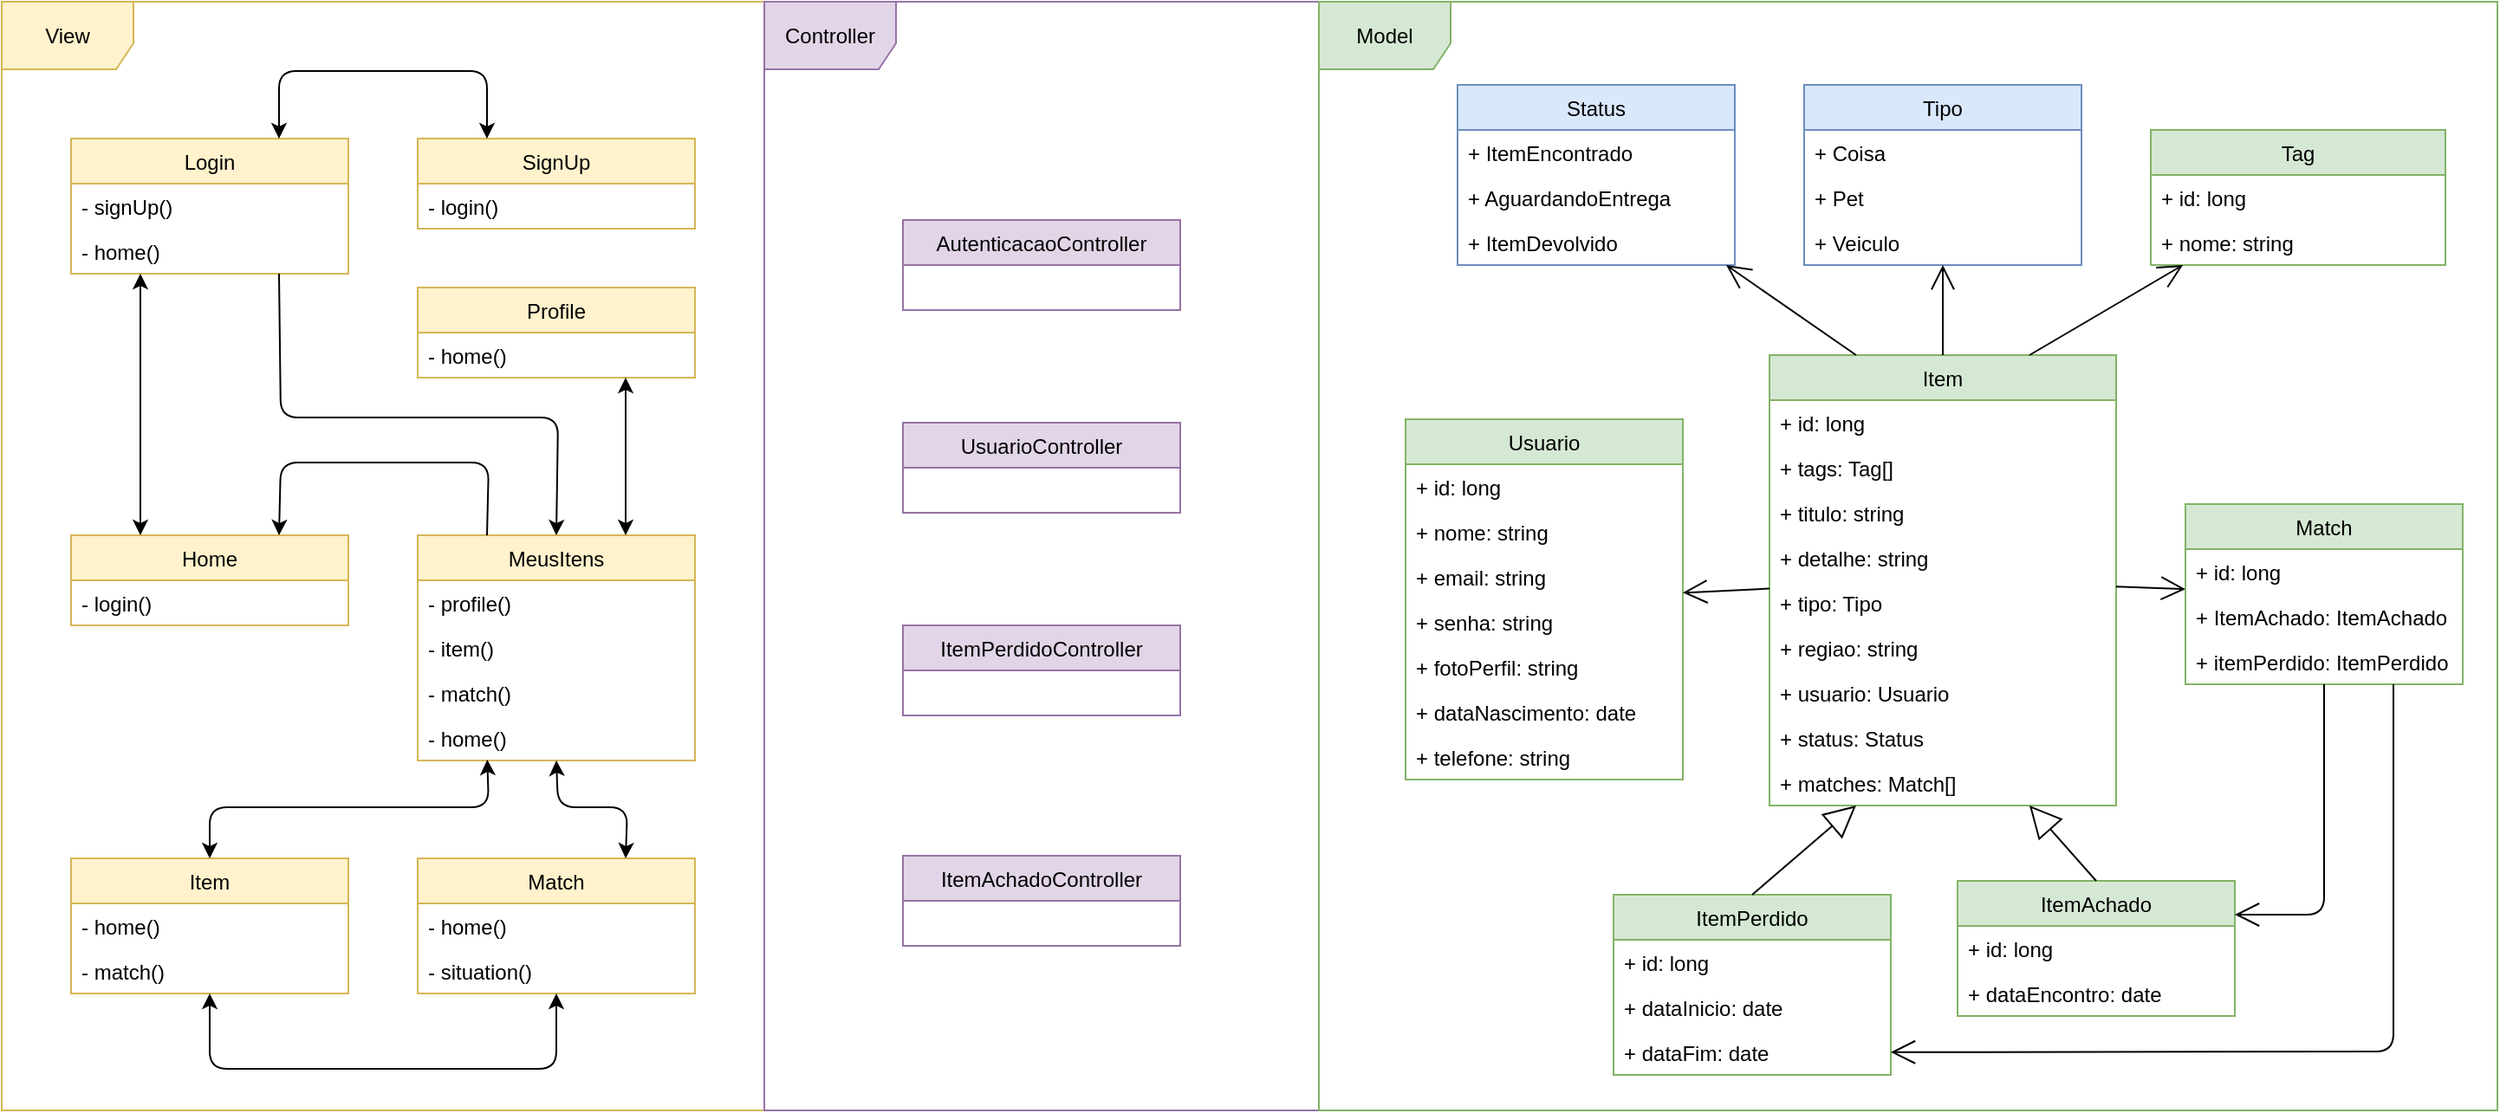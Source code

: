<mxfile version="10.6.7" type="github"><diagram id="xo-28n46hTRVRI7lfIGB" name="Page-1"><mxGraphModel dx="914" dy="616" grid="1" gridSize="10" guides="1" tooltips="1" connect="1" arrows="1" fold="1" page="1" pageScale="1" pageWidth="826" pageHeight="1169" math="0" shadow="0"><root><mxCell id="0"/><mxCell id="1" parent="0"/><mxCell id="3R5NVj0nL7gXhmkmHMq6-1" value="View" style="shape=umlFrame;whiteSpace=wrap;html=1;width=76;height=39;fillColor=#fff2cc;strokeColor=#d6b656;swimlaneFillColor=none;" parent="1" vertex="1"><mxGeometry x="70" y="74" width="440" height="640" as="geometry"/></mxCell><mxCell id="3R5NVj0nL7gXhmkmHMq6-2" value="Controller" style="shape=umlFrame;whiteSpace=wrap;html=1;width=76;height=39;fillColor=#e1d5e7;strokeColor=#9673a6;swimlaneFillColor=none;" parent="1" vertex="1"><mxGeometry x="510" y="74" width="320" height="640" as="geometry"/></mxCell><mxCell id="3R5NVj0nL7gXhmkmHMq6-3" value="Model" style="shape=umlFrame;whiteSpace=wrap;html=1;width=76;height=39;fillColor=#d5e8d4;strokeColor=#82b366;swimlaneFillColor=none;" parent="1" vertex="1"><mxGeometry x="830" y="74" width="680" height="640" as="geometry"/></mxCell><mxCell id="3R5NVj0nL7gXhmkmHMq6-4" value="Item" style="swimlane;fontStyle=0;childLayout=stackLayout;horizontal=1;startSize=26;fillColor=#d5e8d4;horizontalStack=0;resizeParent=1;resizeParentMax=0;resizeLast=0;collapsible=1;marginBottom=0;strokeColor=#82b366;" parent="1" vertex="1"><mxGeometry x="1090" y="278" width="200" height="260" as="geometry"/></mxCell><mxCell id="3R5NVj0nL7gXhmkmHMq6-5" value="+ id: long" style="text;strokeColor=none;fillColor=none;align=left;verticalAlign=top;spacingLeft=4;spacingRight=4;overflow=hidden;rotatable=0;points=[[0,0.5],[1,0.5]];portConstraint=eastwest;" parent="3R5NVj0nL7gXhmkmHMq6-4" vertex="1"><mxGeometry y="26" width="200" height="26" as="geometry"/></mxCell><mxCell id="3R5NVj0nL7gXhmkmHMq6-6" value="+ tags: Tag[]" style="text;strokeColor=none;fillColor=none;align=left;verticalAlign=top;spacingLeft=4;spacingRight=4;overflow=hidden;rotatable=0;points=[[0,0.5],[1,0.5]];portConstraint=eastwest;" parent="3R5NVj0nL7gXhmkmHMq6-4" vertex="1"><mxGeometry y="52" width="200" height="26" as="geometry"/></mxCell><mxCell id="3R5NVj0nL7gXhmkmHMq6-7" value="+ titulo: string" style="text;strokeColor=none;fillColor=none;align=left;verticalAlign=top;spacingLeft=4;spacingRight=4;overflow=hidden;rotatable=0;points=[[0,0.5],[1,0.5]];portConstraint=eastwest;" parent="3R5NVj0nL7gXhmkmHMq6-4" vertex="1"><mxGeometry y="78" width="200" height="26" as="geometry"/></mxCell><mxCell id="3R5NVj0nL7gXhmkmHMq6-8" value="+ detalhe: string" style="text;strokeColor=none;fillColor=none;align=left;verticalAlign=top;spacingLeft=4;spacingRight=4;overflow=hidden;rotatable=0;points=[[0,0.5],[1,0.5]];portConstraint=eastwest;" parent="3R5NVj0nL7gXhmkmHMq6-4" vertex="1"><mxGeometry y="104" width="200" height="26" as="geometry"/></mxCell><mxCell id="3R5NVj0nL7gXhmkmHMq6-9" value="+ tipo: Tipo" style="text;strokeColor=none;fillColor=none;align=left;verticalAlign=top;spacingLeft=4;spacingRight=4;overflow=hidden;rotatable=0;points=[[0,0.5],[1,0.5]];portConstraint=eastwest;" parent="3R5NVj0nL7gXhmkmHMq6-4" vertex="1"><mxGeometry y="130" width="200" height="26" as="geometry"/></mxCell><mxCell id="3R5NVj0nL7gXhmkmHMq6-10" value="+ regiao: string" style="text;strokeColor=none;fillColor=none;align=left;verticalAlign=top;spacingLeft=4;spacingRight=4;overflow=hidden;rotatable=0;points=[[0,0.5],[1,0.5]];portConstraint=eastwest;" parent="3R5NVj0nL7gXhmkmHMq6-4" vertex="1"><mxGeometry y="156" width="200" height="26" as="geometry"/></mxCell><mxCell id="3R5NVj0nL7gXhmkmHMq6-11" value="+ usuario: Usuario" style="text;strokeColor=none;fillColor=none;align=left;verticalAlign=top;spacingLeft=4;spacingRight=4;overflow=hidden;rotatable=0;points=[[0,0.5],[1,0.5]];portConstraint=eastwest;" parent="3R5NVj0nL7gXhmkmHMq6-4" vertex="1"><mxGeometry y="182" width="200" height="26" as="geometry"/></mxCell><mxCell id="3R5NVj0nL7gXhmkmHMq6-12" value="+ status: Status" style="text;strokeColor=none;fillColor=none;align=left;verticalAlign=top;spacingLeft=4;spacingRight=4;overflow=hidden;rotatable=0;points=[[0,0.5],[1,0.5]];portConstraint=eastwest;" parent="3R5NVj0nL7gXhmkmHMq6-4" vertex="1"><mxGeometry y="208" width="200" height="26" as="geometry"/></mxCell><mxCell id="5UDEmLX43zYF_f3hwkJ3-2" value="+ matches: Match[]" style="text;strokeColor=none;fillColor=none;align=left;verticalAlign=top;spacingLeft=4;spacingRight=4;overflow=hidden;rotatable=0;points=[[0,0.5],[1,0.5]];portConstraint=eastwest;" vertex="1" parent="3R5NVj0nL7gXhmkmHMq6-4"><mxGeometry y="234" width="200" height="26" as="geometry"/></mxCell><mxCell id="3R5NVj0nL7gXhmkmHMq6-13" value="Tag" style="swimlane;fontStyle=0;childLayout=stackLayout;horizontal=1;startSize=26;fillColor=#d5e8d4;horizontalStack=0;resizeParent=1;resizeParentMax=0;resizeLast=0;collapsible=1;marginBottom=0;strokeColor=#82b366;" parent="1" vertex="1"><mxGeometry x="1310" y="148" width="170" height="78" as="geometry"><mxRectangle x="615" y="27" width="80" height="26" as="alternateBounds"/></mxGeometry></mxCell><mxCell id="3R5NVj0nL7gXhmkmHMq6-14" value="+ id: long" style="text;strokeColor=none;fillColor=none;align=left;verticalAlign=top;spacingLeft=4;spacingRight=4;overflow=hidden;rotatable=0;points=[[0,0.5],[1,0.5]];portConstraint=eastwest;" parent="3R5NVj0nL7gXhmkmHMq6-13" vertex="1"><mxGeometry y="26" width="170" height="26" as="geometry"/></mxCell><mxCell id="3R5NVj0nL7gXhmkmHMq6-15" value="+ nome: string" style="text;strokeColor=none;fillColor=none;align=left;verticalAlign=top;spacingLeft=4;spacingRight=4;overflow=hidden;rotatable=0;points=[[0,0.5],[1,0.5]];portConstraint=eastwest;" parent="3R5NVj0nL7gXhmkmHMq6-13" vertex="1"><mxGeometry y="52" width="170" height="26" as="geometry"/></mxCell><mxCell id="3R5NVj0nL7gXhmkmHMq6-17" value="ItemPerdido" style="swimlane;fontStyle=0;childLayout=stackLayout;horizontal=1;startSize=26;fillColor=#d5e8d4;horizontalStack=0;resizeParent=1;resizeParentMax=0;resizeLast=0;collapsible=1;marginBottom=0;strokeColor=#82b366;" parent="1" vertex="1"><mxGeometry x="1000" y="589.5" width="160" height="104" as="geometry"/></mxCell><mxCell id="3R5NVj0nL7gXhmkmHMq6-18" value="+ id: long" style="text;strokeColor=none;fillColor=none;align=left;verticalAlign=top;spacingLeft=4;spacingRight=4;overflow=hidden;rotatable=0;points=[[0,0.5],[1,0.5]];portConstraint=eastwest;" parent="3R5NVj0nL7gXhmkmHMq6-17" vertex="1"><mxGeometry y="26" width="160" height="26" as="geometry"/></mxCell><mxCell id="3R5NVj0nL7gXhmkmHMq6-20" value="+ dataInicio: date" style="text;strokeColor=none;fillColor=none;align=left;verticalAlign=top;spacingLeft=4;spacingRight=4;overflow=hidden;rotatable=0;points=[[0,0.5],[1,0.5]];portConstraint=eastwest;" parent="3R5NVj0nL7gXhmkmHMq6-17" vertex="1"><mxGeometry y="52" width="160" height="26" as="geometry"/></mxCell><mxCell id="3R5NVj0nL7gXhmkmHMq6-21" value="+ dataFim: date" style="text;strokeColor=none;fillColor=none;align=left;verticalAlign=top;spacingLeft=4;spacingRight=4;overflow=hidden;rotatable=0;points=[[0,0.5],[1,0.5]];portConstraint=eastwest;" parent="3R5NVj0nL7gXhmkmHMq6-17" vertex="1"><mxGeometry y="78" width="160" height="26" as="geometry"/></mxCell><mxCell id="3R5NVj0nL7gXhmkmHMq6-22" value="ItemAchado" style="swimlane;fontStyle=0;childLayout=stackLayout;horizontal=1;startSize=26;fillColor=#d5e8d4;horizontalStack=0;resizeParent=1;resizeParentMax=0;resizeLast=0;collapsible=1;marginBottom=0;strokeColor=#82b366;" parent="1" vertex="1"><mxGeometry x="1198.5" y="581.5" width="160" height="78" as="geometry"/></mxCell><mxCell id="3R5NVj0nL7gXhmkmHMq6-23" value="+ id: long" style="text;strokeColor=none;fillColor=none;align=left;verticalAlign=top;spacingLeft=4;spacingRight=4;overflow=hidden;rotatable=0;points=[[0,0.5],[1,0.5]];portConstraint=eastwest;" parent="3R5NVj0nL7gXhmkmHMq6-22" vertex="1"><mxGeometry y="26" width="160" height="26" as="geometry"/></mxCell><mxCell id="3R5NVj0nL7gXhmkmHMq6-25" value="+ dataEncontro: date" style="text;strokeColor=none;fillColor=none;align=left;verticalAlign=top;spacingLeft=4;spacingRight=4;overflow=hidden;rotatable=0;points=[[0,0.5],[1,0.5]];portConstraint=eastwest;" parent="3R5NVj0nL7gXhmkmHMq6-22" vertex="1"><mxGeometry y="52" width="160" height="26" as="geometry"/></mxCell><mxCell id="3R5NVj0nL7gXhmkmHMq6-31" value="Usuario" style="swimlane;fontStyle=0;childLayout=stackLayout;horizontal=1;startSize=26;fillColor=#d5e8d4;horizontalStack=0;resizeParent=1;resizeParentMax=0;resizeLast=0;collapsible=1;marginBottom=0;strokeColor=#82b366;" parent="1" vertex="1"><mxGeometry x="880" y="315" width="160" height="208" as="geometry"><mxRectangle x="310" y="66" width="70" height="26" as="alternateBounds"/></mxGeometry></mxCell><mxCell id="3R5NVj0nL7gXhmkmHMq6-32" value="+ id: long" style="text;strokeColor=none;fillColor=none;align=left;verticalAlign=top;spacingLeft=4;spacingRight=4;overflow=hidden;rotatable=0;points=[[0,0.5],[1,0.5]];portConstraint=eastwest;" parent="3R5NVj0nL7gXhmkmHMq6-31" vertex="1"><mxGeometry y="26" width="160" height="26" as="geometry"/></mxCell><mxCell id="3R5NVj0nL7gXhmkmHMq6-33" value="+ nome: string" style="text;strokeColor=none;fillColor=none;align=left;verticalAlign=top;spacingLeft=4;spacingRight=4;overflow=hidden;rotatable=0;points=[[0,0.5],[1,0.5]];portConstraint=eastwest;" parent="3R5NVj0nL7gXhmkmHMq6-31" vertex="1"><mxGeometry y="52" width="160" height="26" as="geometry"/></mxCell><mxCell id="3R5NVj0nL7gXhmkmHMq6-34" value="+ email: string" style="text;strokeColor=none;fillColor=none;align=left;verticalAlign=top;spacingLeft=4;spacingRight=4;overflow=hidden;rotatable=0;points=[[0,0.5],[1,0.5]];portConstraint=eastwest;" parent="3R5NVj0nL7gXhmkmHMq6-31" vertex="1"><mxGeometry y="78" width="160" height="26" as="geometry"/></mxCell><mxCell id="3R5NVj0nL7gXhmkmHMq6-35" value="+ senha: string" style="text;strokeColor=none;fillColor=none;align=left;verticalAlign=top;spacingLeft=4;spacingRight=4;overflow=hidden;rotatable=0;points=[[0,0.5],[1,0.5]];portConstraint=eastwest;" parent="3R5NVj0nL7gXhmkmHMq6-31" vertex="1"><mxGeometry y="104" width="160" height="26" as="geometry"/></mxCell><mxCell id="3R5NVj0nL7gXhmkmHMq6-36" value="+ fotoPerfil: string" style="text;strokeColor=none;fillColor=none;align=left;verticalAlign=top;spacingLeft=4;spacingRight=4;overflow=hidden;rotatable=0;points=[[0,0.5],[1,0.5]];portConstraint=eastwest;" parent="3R5NVj0nL7gXhmkmHMq6-31" vertex="1"><mxGeometry y="130" width="160" height="26" as="geometry"/></mxCell><mxCell id="3R5NVj0nL7gXhmkmHMq6-37" value="+ dataNascimento: date" style="text;strokeColor=none;fillColor=none;align=left;verticalAlign=top;spacingLeft=4;spacingRight=4;overflow=hidden;rotatable=0;points=[[0,0.5],[1,0.5]];portConstraint=eastwest;" parent="3R5NVj0nL7gXhmkmHMq6-31" vertex="1"><mxGeometry y="156" width="160" height="26" as="geometry"/></mxCell><mxCell id="3R5NVj0nL7gXhmkmHMq6-38" value="+ telefone: string" style="text;strokeColor=none;fillColor=none;align=left;verticalAlign=top;spacingLeft=4;spacingRight=4;overflow=hidden;rotatable=0;points=[[0,0.5],[1,0.5]];portConstraint=eastwest;" parent="3R5NVj0nL7gXhmkmHMq6-31" vertex="1"><mxGeometry y="182" width="160" height="26" as="geometry"/></mxCell><mxCell id="3R5NVj0nL7gXhmkmHMq6-39" value="Status" style="swimlane;fontStyle=0;childLayout=stackLayout;horizontal=1;startSize=26;fillColor=#dae8fc;horizontalStack=0;resizeParent=1;resizeParentMax=0;resizeLast=0;collapsible=1;marginBottom=0;strokeColor=#6c8ebf;" parent="1" vertex="1"><mxGeometry x="910" y="122" width="160" height="104" as="geometry"><mxRectangle x="50" y="183" width="70" height="26" as="alternateBounds"/></mxGeometry></mxCell><mxCell id="3R5NVj0nL7gXhmkmHMq6-40" value="+ ItemEncontrado&#10;" style="text;strokeColor=none;fillColor=none;align=left;verticalAlign=top;spacingLeft=4;spacingRight=4;overflow=hidden;rotatable=0;points=[[0,0.5],[1,0.5]];portConstraint=eastwest;" parent="3R5NVj0nL7gXhmkmHMq6-39" vertex="1"><mxGeometry y="26" width="160" height="26" as="geometry"/></mxCell><mxCell id="3R5NVj0nL7gXhmkmHMq6-41" value="+ AguardandoEntrega&#10;" style="text;strokeColor=none;fillColor=none;align=left;verticalAlign=top;spacingLeft=4;spacingRight=4;overflow=hidden;rotatable=0;points=[[0,0.5],[1,0.5]];portConstraint=eastwest;" parent="3R5NVj0nL7gXhmkmHMq6-39" vertex="1"><mxGeometry y="52" width="160" height="26" as="geometry"/></mxCell><mxCell id="3R5NVj0nL7gXhmkmHMq6-42" value="+ ItemDevolvido&#10;" style="text;strokeColor=none;fillColor=none;align=left;verticalAlign=top;spacingLeft=4;spacingRight=4;overflow=hidden;rotatable=0;points=[[0,0.5],[1,0.5]];portConstraint=eastwest;" parent="3R5NVj0nL7gXhmkmHMq6-39" vertex="1"><mxGeometry y="78" width="160" height="26" as="geometry"/></mxCell><mxCell id="3R5NVj0nL7gXhmkmHMq6-43" value="" style="endArrow=block;endSize=16;endFill=0;html=1;exitX=0.5;exitY=0;exitDx=0;exitDy=0;entryX=0.25;entryY=1;entryDx=0;entryDy=0;" parent="1" source="3R5NVj0nL7gXhmkmHMq6-17" target="3R5NVj0nL7gXhmkmHMq6-4" edge="1"><mxGeometry width="160" relative="1" as="geometry"><mxPoint x="1090" y="624" as="sourcePoint"/><mxPoint x="1053.882" y="459.765" as="targetPoint"/><Array as="points"/></mxGeometry></mxCell><mxCell id="3R5NVj0nL7gXhmkmHMq6-50" value="UsuarioController" style="swimlane;fontStyle=0;childLayout=stackLayout;horizontal=1;startSize=26;fillColor=#e1d5e7;horizontalStack=0;resizeParent=1;resizeParentMax=0;resizeLast=0;collapsible=1;marginBottom=0;strokeColor=#9673a6;" parent="1" vertex="1"><mxGeometry x="590" y="317" width="160" height="52" as="geometry"/></mxCell><mxCell id="3R5NVj0nL7gXhmkmHMq6-51" value="AutenticacaoController" style="swimlane;fontStyle=0;childLayout=stackLayout;horizontal=1;startSize=26;fillColor=#e1d5e7;horizontalStack=0;resizeParent=1;resizeParentMax=0;resizeLast=0;collapsible=1;marginBottom=0;strokeColor=#9673a6;" parent="1" vertex="1"><mxGeometry x="590" y="200" width="160" height="52" as="geometry"/></mxCell><mxCell id="3R5NVj0nL7gXhmkmHMq6-53" value="ItemPerdidoController" style="swimlane;fontStyle=0;childLayout=stackLayout;horizontal=1;startSize=26;fillColor=#e1d5e7;horizontalStack=0;resizeParent=1;resizeParentMax=0;resizeLast=0;collapsible=1;marginBottom=0;strokeColor=#9673a6;" parent="1" vertex="1"><mxGeometry x="590" y="434" width="160" height="52" as="geometry"/></mxCell><mxCell id="3R5NVj0nL7gXhmkmHMq6-54" value="Login" style="swimlane;fontStyle=0;childLayout=stackLayout;horizontal=1;startSize=26;fillColor=#fff2cc;horizontalStack=0;resizeParent=1;resizeParentMax=0;resizeLast=0;collapsible=1;marginBottom=0;strokeColor=#d6b656;" parent="1" vertex="1"><mxGeometry x="110" y="153" width="160" height="78" as="geometry"><mxRectangle x="50" y="183" width="70" height="26" as="alternateBounds"/></mxGeometry></mxCell><mxCell id="3R5NVj0nL7gXhmkmHMq6-55" value="- signUp()" style="text;strokeColor=none;fillColor=none;align=left;verticalAlign=top;spacingLeft=4;spacingRight=4;overflow=hidden;rotatable=0;points=[[0,0.5],[1,0.5]];portConstraint=eastwest;" parent="3R5NVj0nL7gXhmkmHMq6-54" vertex="1"><mxGeometry y="26" width="160" height="26" as="geometry"/></mxCell><mxCell id="3R5NVj0nL7gXhmkmHMq6-56" value="- home()" style="text;strokeColor=none;fillColor=none;align=left;verticalAlign=top;spacingLeft=4;spacingRight=4;overflow=hidden;rotatable=0;points=[[0,0.5],[1,0.5]];portConstraint=eastwest;" parent="3R5NVj0nL7gXhmkmHMq6-54" vertex="1"><mxGeometry y="52" width="160" height="26" as="geometry"/></mxCell><mxCell id="3R5NVj0nL7gXhmkmHMq6-57" value="SignUp" style="swimlane;fontStyle=0;childLayout=stackLayout;horizontal=1;startSize=26;fillColor=#fff2cc;horizontalStack=0;resizeParent=1;resizeParentMax=0;resizeLast=0;collapsible=1;marginBottom=0;strokeColor=#d6b656;" parent="1" vertex="1"><mxGeometry x="310" y="153" width="160" height="52" as="geometry"><mxRectangle x="50" y="183" width="70" height="26" as="alternateBounds"/></mxGeometry></mxCell><mxCell id="3R5NVj0nL7gXhmkmHMq6-58" value="- login()" style="text;strokeColor=none;fillColor=none;align=left;verticalAlign=top;spacingLeft=4;spacingRight=4;overflow=hidden;rotatable=0;points=[[0,0.5],[1,0.5]];portConstraint=eastwest;" parent="3R5NVj0nL7gXhmkmHMq6-57" vertex="1"><mxGeometry y="26" width="160" height="26" as="geometry"/></mxCell><mxCell id="3R5NVj0nL7gXhmkmHMq6-59" value="MeusItens" style="swimlane;fontStyle=0;childLayout=stackLayout;horizontal=1;startSize=26;fillColor=#fff2cc;horizontalStack=0;resizeParent=1;resizeParentMax=0;resizeLast=0;collapsible=1;marginBottom=0;strokeColor=#d6b656;" parent="1" vertex="1"><mxGeometry x="310" y="382" width="160" height="130" as="geometry"><mxRectangle x="50" y="183" width="70" height="26" as="alternateBounds"/></mxGeometry></mxCell><mxCell id="3R5NVj0nL7gXhmkmHMq6-60" value="- profile()" style="text;strokeColor=none;fillColor=none;align=left;verticalAlign=top;spacingLeft=4;spacingRight=4;overflow=hidden;rotatable=0;points=[[0,0.5],[1,0.5]];portConstraint=eastwest;" parent="3R5NVj0nL7gXhmkmHMq6-59" vertex="1"><mxGeometry y="26" width="160" height="26" as="geometry"/></mxCell><mxCell id="3R5NVj0nL7gXhmkmHMq6-61" value="- item()" style="text;strokeColor=none;fillColor=none;align=left;verticalAlign=top;spacingLeft=4;spacingRight=4;overflow=hidden;rotatable=0;points=[[0,0.5],[1,0.5]];portConstraint=eastwest;" parent="3R5NVj0nL7gXhmkmHMq6-59" vertex="1"><mxGeometry y="52" width="160" height="26" as="geometry"/></mxCell><mxCell id="3R5NVj0nL7gXhmkmHMq6-62" value="- match()" style="text;strokeColor=none;fillColor=none;align=left;verticalAlign=top;spacingLeft=4;spacingRight=4;overflow=hidden;rotatable=0;points=[[0,0.5],[1,0.5]];portConstraint=eastwest;" parent="3R5NVj0nL7gXhmkmHMq6-59" vertex="1"><mxGeometry y="78" width="160" height="26" as="geometry"/></mxCell><mxCell id="3R5NVj0nL7gXhmkmHMq6-63" value="- home()" style="text;strokeColor=none;fillColor=none;align=left;verticalAlign=top;spacingLeft=4;spacingRight=4;overflow=hidden;rotatable=0;points=[[0,0.5],[1,0.5]];portConstraint=eastwest;" parent="3R5NVj0nL7gXhmkmHMq6-59" vertex="1"><mxGeometry y="104" width="160" height="26" as="geometry"/></mxCell><mxCell id="3R5NVj0nL7gXhmkmHMq6-64" value="Item" style="swimlane;fontStyle=0;childLayout=stackLayout;horizontal=1;startSize=26;fillColor=#fff2cc;horizontalStack=0;resizeParent=1;resizeParentMax=0;resizeLast=0;collapsible=1;marginBottom=0;strokeColor=#d6b656;" parent="1" vertex="1"><mxGeometry x="110" y="568.5" width="160" height="78" as="geometry"><mxRectangle x="50" y="183" width="70" height="26" as="alternateBounds"/></mxGeometry></mxCell><mxCell id="3R5NVj0nL7gXhmkmHMq6-65" value="- home()" style="text;strokeColor=none;fillColor=none;align=left;verticalAlign=top;spacingLeft=4;spacingRight=4;overflow=hidden;rotatable=0;points=[[0,0.5],[1,0.5]];portConstraint=eastwest;" parent="3R5NVj0nL7gXhmkmHMq6-64" vertex="1"><mxGeometry y="26" width="160" height="26" as="geometry"/></mxCell><mxCell id="3R5NVj0nL7gXhmkmHMq6-66" value="- match()" style="text;strokeColor=none;fillColor=none;align=left;verticalAlign=top;spacingLeft=4;spacingRight=4;overflow=hidden;rotatable=0;points=[[0,0.5],[1,0.5]];portConstraint=eastwest;" parent="3R5NVj0nL7gXhmkmHMq6-64" vertex="1"><mxGeometry y="52" width="160" height="26" as="geometry"/></mxCell><mxCell id="3R5NVj0nL7gXhmkmHMq6-67" value="Match" style="swimlane;fontStyle=0;childLayout=stackLayout;horizontal=1;startSize=26;fillColor=#fff2cc;horizontalStack=0;resizeParent=1;resizeParentMax=0;resizeLast=0;collapsible=1;marginBottom=0;strokeColor=#d6b656;" parent="1" vertex="1"><mxGeometry x="310" y="568.5" width="160" height="78" as="geometry"><mxRectangle x="50" y="183" width="70" height="26" as="alternateBounds"/></mxGeometry></mxCell><mxCell id="3R5NVj0nL7gXhmkmHMq6-68" value="- home()" style="text;strokeColor=none;fillColor=none;align=left;verticalAlign=top;spacingLeft=4;spacingRight=4;overflow=hidden;rotatable=0;points=[[0,0.5],[1,0.5]];portConstraint=eastwest;" parent="3R5NVj0nL7gXhmkmHMq6-67" vertex="1"><mxGeometry y="26" width="160" height="26" as="geometry"/></mxCell><mxCell id="3R5NVj0nL7gXhmkmHMq6-69" value="- situation()" style="text;strokeColor=none;fillColor=none;align=left;verticalAlign=top;spacingLeft=4;spacingRight=4;overflow=hidden;rotatable=0;points=[[0,0.5],[1,0.5]];portConstraint=eastwest;" parent="3R5NVj0nL7gXhmkmHMq6-67" vertex="1"><mxGeometry y="52" width="160" height="26" as="geometry"/></mxCell><mxCell id="3R5NVj0nL7gXhmkmHMq6-70" value="Profile" style="swimlane;fontStyle=0;childLayout=stackLayout;horizontal=1;startSize=26;fillColor=#fff2cc;horizontalStack=0;resizeParent=1;resizeParentMax=0;resizeLast=0;collapsible=1;marginBottom=0;strokeColor=#d6b656;" parent="1" vertex="1"><mxGeometry x="310" y="239" width="160" height="52" as="geometry"><mxRectangle x="50" y="183" width="70" height="26" as="alternateBounds"/></mxGeometry></mxCell><mxCell id="3R5NVj0nL7gXhmkmHMq6-71" value="- home()" style="text;strokeColor=none;fillColor=none;align=left;verticalAlign=top;spacingLeft=4;spacingRight=4;overflow=hidden;rotatable=0;points=[[0,0.5],[1,0.5]];portConstraint=eastwest;" parent="3R5NVj0nL7gXhmkmHMq6-70" vertex="1"><mxGeometry y="26" width="160" height="26" as="geometry"/></mxCell><mxCell id="3R5NVj0nL7gXhmkmHMq6-72" value="" style="endArrow=classic;startArrow=classic;html=1;exitX=0.75;exitY=0;exitDx=0;exitDy=0;entryX=0.25;entryY=0;entryDx=0;entryDy=0;" parent="1" source="3R5NVj0nL7gXhmkmHMq6-54" target="3R5NVj0nL7gXhmkmHMq6-57" edge="1"><mxGeometry width="50" height="50" relative="1" as="geometry"><mxPoint x="240" y="289" as="sourcePoint"/><mxPoint x="290" y="239" as="targetPoint"/><Array as="points"><mxPoint x="230" y="114"/><mxPoint x="350" y="114"/></Array></mxGeometry></mxCell><mxCell id="3R5NVj0nL7gXhmkmHMq6-73" value="" style="endArrow=none;startArrow=classic;html=1;exitX=0.5;exitY=0;exitDx=0;exitDy=0;entryX=0.75;entryY=1;entryDx=0;entryDy=0;endFill=0;" parent="1" source="3R5NVj0nL7gXhmkmHMq6-59" target="3R5NVj0nL7gXhmkmHMq6-54" edge="1"><mxGeometry width="50" height="50" relative="1" as="geometry"><mxPoint x="160" y="296" as="sourcePoint"/><mxPoint x="210" y="246" as="targetPoint"/><Array as="points"><mxPoint x="391" y="314"/><mxPoint x="231" y="314"/></Array></mxGeometry></mxCell><mxCell id="3R5NVj0nL7gXhmkmHMq6-74" value="" style="endArrow=classic;startArrow=classic;html=1;exitX=0.75;exitY=0;exitDx=0;exitDy=0;entryX=0.75;entryY=1;entryDx=0;entryDy=0;" parent="1" source="3R5NVj0nL7gXhmkmHMq6-59" target="3R5NVj0nL7gXhmkmHMq6-70" edge="1"><mxGeometry width="50" height="50" relative="1" as="geometry"><mxPoint x="240.167" y="404.333" as="sourcePoint"/><mxPoint x="200" y="241" as="targetPoint"/><Array as="points"/></mxGeometry></mxCell><mxCell id="3R5NVj0nL7gXhmkmHMq6-75" value="" style="endArrow=classic;startArrow=classic;html=1;exitX=0.5;exitY=0;exitDx=0;exitDy=0;entryX=0.251;entryY=0.981;entryDx=0;entryDy=0;entryPerimeter=0;" parent="1" source="3R5NVj0nL7gXhmkmHMq6-64" target="3R5NVj0nL7gXhmkmHMq6-63" edge="1"><mxGeometry width="50" height="50" relative="1" as="geometry"><mxPoint x="240.167" y="419.333" as="sourcePoint"/><mxPoint x="229" y="544" as="targetPoint"/><Array as="points"><mxPoint x="190" y="539"/><mxPoint x="351" y="539"/></Array></mxGeometry></mxCell><mxCell id="3R5NVj0nL7gXhmkmHMq6-76" value="" style="endArrow=classic;startArrow=classic;html=1;exitX=0.75;exitY=0;exitDx=0;exitDy=0;entryX=0.5;entryY=1;entryDx=0;entryDy=0;" parent="1" source="3R5NVj0nL7gXhmkmHMq6-67" target="3R5NVj0nL7gXhmkmHMq6-59" edge="1"><mxGeometry width="50" height="50" relative="1" as="geometry"><mxPoint x="200.167" y="617.667" as="sourcePoint"/><mxPoint x="240.167" y="548.5" as="targetPoint"/><Array as="points"><mxPoint x="431" y="539"/><mxPoint x="391" y="539"/></Array></mxGeometry></mxCell><mxCell id="3R5NVj0nL7gXhmkmHMq6-77" value="" style="endArrow=classic;startArrow=classic;html=1;" parent="1" source="3R5NVj0nL7gXhmkmHMq6-64" target="3R5NVj0nL7gXhmkmHMq6-67" edge="1"><mxGeometry width="50" height="50" relative="1" as="geometry"><mxPoint x="280" y="804" as="sourcePoint"/><mxPoint x="330" y="754" as="targetPoint"/><Array as="points"><mxPoint x="190" y="690"/><mxPoint x="390" y="690"/></Array></mxGeometry></mxCell><mxCell id="3R5NVj0nL7gXhmkmHMq6-78" value="Home" style="swimlane;fontStyle=0;childLayout=stackLayout;horizontal=1;startSize=26;fillColor=#fff2cc;horizontalStack=0;resizeParent=1;resizeParentMax=0;resizeLast=0;collapsible=1;marginBottom=0;strokeColor=#d6b656;" parent="1" vertex="1"><mxGeometry x="110" y="382" width="160" height="52" as="geometry"><mxRectangle x="50" y="183" width="70" height="26" as="alternateBounds"/></mxGeometry></mxCell><mxCell id="3R5NVj0nL7gXhmkmHMq6-82" value="- login()" style="text;strokeColor=none;fillColor=none;align=left;verticalAlign=top;spacingLeft=4;spacingRight=4;overflow=hidden;rotatable=0;points=[[0,0.5],[1,0.5]];portConstraint=eastwest;" parent="3R5NVj0nL7gXhmkmHMq6-78" vertex="1"><mxGeometry y="26" width="160" height="26" as="geometry"/></mxCell><mxCell id="3R5NVj0nL7gXhmkmHMq6-83" value="" style="endArrow=classic;startArrow=classic;html=1;exitX=0.25;exitY=0;exitDx=0;exitDy=0;entryX=0.25;entryY=1;entryDx=0;entryDy=0;" parent="1" source="3R5NVj0nL7gXhmkmHMq6-78" target="3R5NVj0nL7gXhmkmHMq6-54" edge="1"><mxGeometry width="50" height="50" relative="1" as="geometry"><mxPoint x="360.588" y="365.765" as="sourcePoint"/><mxPoint x="240.588" y="241.059" as="targetPoint"/><Array as="points"/></mxGeometry></mxCell><mxCell id="3R5NVj0nL7gXhmkmHMq6-84" value="" style="endArrow=none;startArrow=classic;html=1;exitX=0.75;exitY=0;exitDx=0;exitDy=0;entryX=0.25;entryY=0;entryDx=0;entryDy=0;endFill=0;" parent="1" source="3R5NVj0nL7gXhmkmHMq6-78" target="3R5NVj0nL7gXhmkmHMq6-59" edge="1"><mxGeometry width="50" height="50" relative="1" as="geometry"><mxPoint x="159.412" y="391.647" as="sourcePoint"/><mxPoint x="160.588" y="241.059" as="targetPoint"/><Array as="points"><mxPoint x="231" y="340"/><mxPoint x="351" y="340"/></Array></mxGeometry></mxCell><mxCell id="3R5NVj0nL7gXhmkmHMq6-85" value="ItemAchadoController" style="swimlane;fontStyle=0;childLayout=stackLayout;horizontal=1;startSize=26;fillColor=#e1d5e7;horizontalStack=0;resizeParent=1;resizeParentMax=0;resizeLast=0;collapsible=1;marginBottom=0;strokeColor=#9673a6;" parent="1" vertex="1"><mxGeometry x="590" y="567" width="160" height="52" as="geometry"/></mxCell><mxCell id="3R5NVj0nL7gXhmkmHMq6-90" value="Tipo" style="swimlane;fontStyle=0;childLayout=stackLayout;horizontal=1;startSize=26;fillColor=#dae8fc;horizontalStack=0;resizeParent=1;resizeParentMax=0;resizeLast=0;collapsible=1;marginBottom=0;strokeColor=#6c8ebf;" parent="1" vertex="1"><mxGeometry x="1110" y="122" width="160" height="104" as="geometry"><mxRectangle x="50" y="183" width="70" height="26" as="alternateBounds"/></mxGeometry></mxCell><mxCell id="3R5NVj0nL7gXhmkmHMq6-91" value="+ Coisa&#10;" style="text;strokeColor=none;fillColor=none;align=left;verticalAlign=top;spacingLeft=4;spacingRight=4;overflow=hidden;rotatable=0;points=[[0,0.5],[1,0.5]];portConstraint=eastwest;" parent="3R5NVj0nL7gXhmkmHMq6-90" vertex="1"><mxGeometry y="26" width="160" height="26" as="geometry"/></mxCell><mxCell id="3R5NVj0nL7gXhmkmHMq6-92" value="+ Pet&#10;" style="text;strokeColor=none;fillColor=none;align=left;verticalAlign=top;spacingLeft=4;spacingRight=4;overflow=hidden;rotatable=0;points=[[0,0.5],[1,0.5]];portConstraint=eastwest;" parent="3R5NVj0nL7gXhmkmHMq6-90" vertex="1"><mxGeometry y="52" width="160" height="26" as="geometry"/></mxCell><mxCell id="3R5NVj0nL7gXhmkmHMq6-93" value="+ Veiculo&#10;" style="text;strokeColor=none;fillColor=none;align=left;verticalAlign=top;spacingLeft=4;spacingRight=4;overflow=hidden;rotatable=0;points=[[0,0.5],[1,0.5]];portConstraint=eastwest;" parent="3R5NVj0nL7gXhmkmHMq6-90" vertex="1"><mxGeometry y="78" width="160" height="26" as="geometry"/></mxCell><mxCell id="3R5NVj0nL7gXhmkmHMq6-94" value="" style="endArrow=open;endSize=12;html=1;exitX=0.75;exitY=0;exitDx=0;exitDy=0;" parent="1" source="3R5NVj0nL7gXhmkmHMq6-4" target="3R5NVj0nL7gXhmkmHMq6-13" edge="1"><mxGeometry width="160" relative="1" as="geometry"><mxPoint x="1315" y="512" as="sourcePoint"/><mxPoint x="1475" y="512" as="targetPoint"/><Array as="points"/></mxGeometry></mxCell><mxCell id="3R5NVj0nL7gXhmkmHMq6-95" value="" style="endArrow=open;endSize=12;html=1;exitX=0.5;exitY=0;exitDx=0;exitDy=0;" parent="1" source="3R5NVj0nL7gXhmkmHMq6-4" target="3R5NVj0nL7gXhmkmHMq6-90" edge="1"><mxGeometry width="160" relative="1" as="geometry"><mxPoint x="1265.059" y="319.176" as="sourcePoint"/><mxPoint x="1360.329" y="236" as="targetPoint"/><Array as="points"/></mxGeometry></mxCell><mxCell id="3R5NVj0nL7gXhmkmHMq6-96" value="" style="endArrow=open;endSize=12;html=1;exitX=0.25;exitY=0;exitDx=0;exitDy=0;" parent="1" source="3R5NVj0nL7gXhmkmHMq6-4" target="3R5NVj0nL7gXhmkmHMq6-39" edge="1"><mxGeometry width="160" relative="1" as="geometry"><mxPoint x="1220.353" y="319.176" as="sourcePoint"/><mxPoint x="1189.765" y="235.647" as="targetPoint"/><Array as="points"/></mxGeometry></mxCell><mxCell id="3R5NVj0nL7gXhmkmHMq6-97" value="" style="endArrow=block;endSize=16;endFill=0;html=1;exitX=0.5;exitY=0;exitDx=0;exitDy=0;entryX=0.75;entryY=1;entryDx=0;entryDy=0;" parent="1" source="3R5NVj0nL7gXhmkmHMq6-22" target="3R5NVj0nL7gXhmkmHMq6-4" edge="1"><mxGeometry width="160" relative="1" as="geometry"><mxPoint x="1088.588" y="605.059" as="sourcePoint"/><mxPoint x="1174.471" y="553.294" as="targetPoint"/><Array as="points"/></mxGeometry></mxCell><mxCell id="3R5NVj0nL7gXhmkmHMq6-98" value="" style="endArrow=open;endSize=12;html=1;" parent="1" source="3R5NVj0nL7gXhmkmHMq6-4" target="3R5NVj0nL7gXhmkmHMq6-31" edge="1"><mxGeometry width="160" relative="1" as="geometry"><mxPoint x="1180.353" y="319.176" as="sourcePoint"/><mxPoint x="1069.379" y="236" as="targetPoint"/><Array as="points"/></mxGeometry></mxCell><mxCell id="pYcDcJDm4gxjXJUKQ-8A-3" value="Match" style="swimlane;fontStyle=0;childLayout=stackLayout;horizontal=1;startSize=26;fillColor=#d5e8d4;horizontalStack=0;resizeParent=1;resizeParentMax=0;resizeLast=0;collapsible=1;marginBottom=0;strokeColor=#82b366;" parent="1" vertex="1"><mxGeometry x="1330" y="364" width="160" height="104" as="geometry"><mxRectangle x="310" y="66" width="70" height="26" as="alternateBounds"/></mxGeometry></mxCell><mxCell id="pYcDcJDm4gxjXJUKQ-8A-4" value="+ id: long" style="text;strokeColor=none;fillColor=none;align=left;verticalAlign=top;spacingLeft=4;spacingRight=4;overflow=hidden;rotatable=0;points=[[0,0.5],[1,0.5]];portConstraint=eastwest;" parent="pYcDcJDm4gxjXJUKQ-8A-3" vertex="1"><mxGeometry y="26" width="160" height="26" as="geometry"/></mxCell><mxCell id="pYcDcJDm4gxjXJUKQ-8A-5" value="+ ItemAchado: ItemAchado" style="text;strokeColor=none;fillColor=none;align=left;verticalAlign=top;spacingLeft=4;spacingRight=4;overflow=hidden;rotatable=0;points=[[0,0.5],[1,0.5]];portConstraint=eastwest;" parent="pYcDcJDm4gxjXJUKQ-8A-3" vertex="1"><mxGeometry y="52" width="160" height="26" as="geometry"/></mxCell><mxCell id="pYcDcJDm4gxjXJUKQ-8A-6" value="+ itemPerdido: ItemPerdido" style="text;strokeColor=none;fillColor=none;align=left;verticalAlign=top;spacingLeft=4;spacingRight=4;overflow=hidden;rotatable=0;points=[[0,0.5],[1,0.5]];portConstraint=eastwest;" parent="pYcDcJDm4gxjXJUKQ-8A-3" vertex="1"><mxGeometry y="78" width="160" height="26" as="geometry"/></mxCell><mxCell id="pYcDcJDm4gxjXJUKQ-8A-12" value="" style="endArrow=open;endSize=12;html=1;exitX=0.75;exitY=1;exitDx=0;exitDy=0;" parent="1" source="pYcDcJDm4gxjXJUKQ-8A-3" target="3R5NVj0nL7gXhmkmHMq6-21" edge="1"><mxGeometry width="160" relative="1" as="geometry"><mxPoint x="1100" y="427.304" as="sourcePoint"/><mxPoint x="1050" y="427.957" as="targetPoint"/><Array as="points"><mxPoint x="1450" y="680"/></Array></mxGeometry></mxCell><mxCell id="pYcDcJDm4gxjXJUKQ-8A-13" value="" style="endArrow=open;endSize=12;html=1;exitX=0.5;exitY=1;exitDx=0;exitDy=0;entryX=1;entryY=0.25;entryDx=0;entryDy=0;" parent="1" source="pYcDcJDm4gxjXJUKQ-8A-3" target="3R5NVj0nL7gXhmkmHMq6-22" edge="1"><mxGeometry width="160" relative="1" as="geometry"><mxPoint x="1340" y="426" as="sourcePoint"/><mxPoint x="1300" y="426" as="targetPoint"/><Array as="points"><mxPoint x="1410" y="601"/></Array></mxGeometry></mxCell><mxCell id="5UDEmLX43zYF_f3hwkJ3-1" value="" style="endArrow=open;endSize=12;html=1;" edge="1" parent="1" source="3R5NVj0nL7gXhmkmHMq6-4" target="pYcDcJDm4gxjXJUKQ-8A-3"><mxGeometry width="160" relative="1" as="geometry"><mxPoint x="1420" y="478" as="sourcePoint"/><mxPoint x="1369" y="611" as="targetPoint"/><Array as="points"/></mxGeometry></mxCell></root></mxGraphModel></diagram></mxfile>